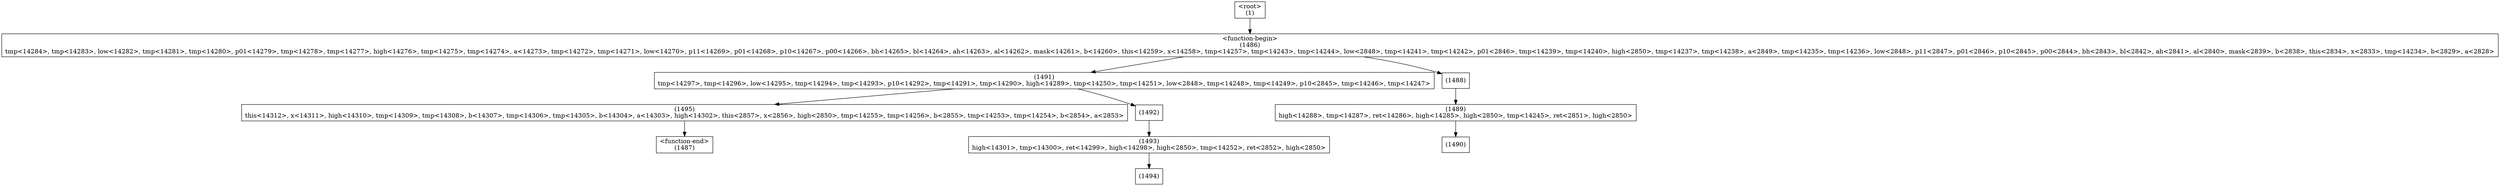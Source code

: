 digraph graphname {
n1495 [shape=box,label="(1495)\nthis<14312>, x<14311>, high<14310>, tmp<14309>, tmp<14308>, b<14307>, tmp<14306>, tmp<14305>, b<14304>, a<14303>, high<14302>, this<2857>, x<2856>, high<2850>, tmp<14255>, tmp<14256>, b<2855>, tmp<14253>, tmp<14254>, b<2854>, a<2853>"];
n1495 -> n1487;
n1494 [shape=box,label="(1494)"];
n1493 [shape=box,label="(1493)\nhigh<14301>, tmp<14300>, ret<14299>, high<14298>, high<2850>, tmp<14252>, ret<2852>, high<2850>"];
n1493 -> n1494;
n1492 [shape=box,label="(1492)"];
n1492 -> n1493;
n1491 [shape=box,label="(1491)\ntmp<14297>, tmp<14296>, low<14295>, tmp<14294>, tmp<14293>, p10<14292>, tmp<14291>, tmp<14290>, high<14289>, tmp<14250>, tmp<14251>, low<2848>, tmp<14248>, tmp<14249>, p10<2845>, tmp<14246>, tmp<14247>"];
n1491 -> n1492;
n1491 -> n1495;
n1490 [shape=box,label="(1490)"];
n1489 [shape=box,label="(1489)\nhigh<14288>, tmp<14287>, ret<14286>, high<14285>, high<2850>, tmp<14245>, ret<2851>, high<2850>"];
n1489 -> n1490;
n1488 [shape=box,label="(1488)"];
n1488 -> n1489;
n1487 [shape=box,label="<function-end>
(1487)"];
n1486 [shape=box,label="<function-begin>
(1486)\ntmp<14284>, tmp<14283>, low<14282>, tmp<14281>, tmp<14280>, p01<14279>, tmp<14278>, tmp<14277>, high<14276>, tmp<14275>, tmp<14274>, a<14273>, tmp<14272>, tmp<14271>, low<14270>, p11<14269>, p01<14268>, p10<14267>, p00<14266>, bh<14265>, bl<14264>, ah<14263>, al<14262>, mask<14261>, b<14260>, this<14259>, x<14258>, tmp<14257>, tmp<14243>, tmp<14244>, low<2848>, tmp<14241>, tmp<14242>, p01<2846>, tmp<14239>, tmp<14240>, high<2850>, tmp<14237>, tmp<14238>, a<2849>, tmp<14235>, tmp<14236>, low<2848>, p11<2847>, p01<2846>, p10<2845>, p00<2844>, bh<2843>, bl<2842>, ah<2841>, al<2840>, mask<2839>, b<2838>, this<2834>, x<2833>, tmp<14234>, b<2829>, a<2828>"];
n1486 -> n1488;
n1486 -> n1491;
n1 [shape=box,label="<root>
(1)"];
n1 -> n1486;
}
